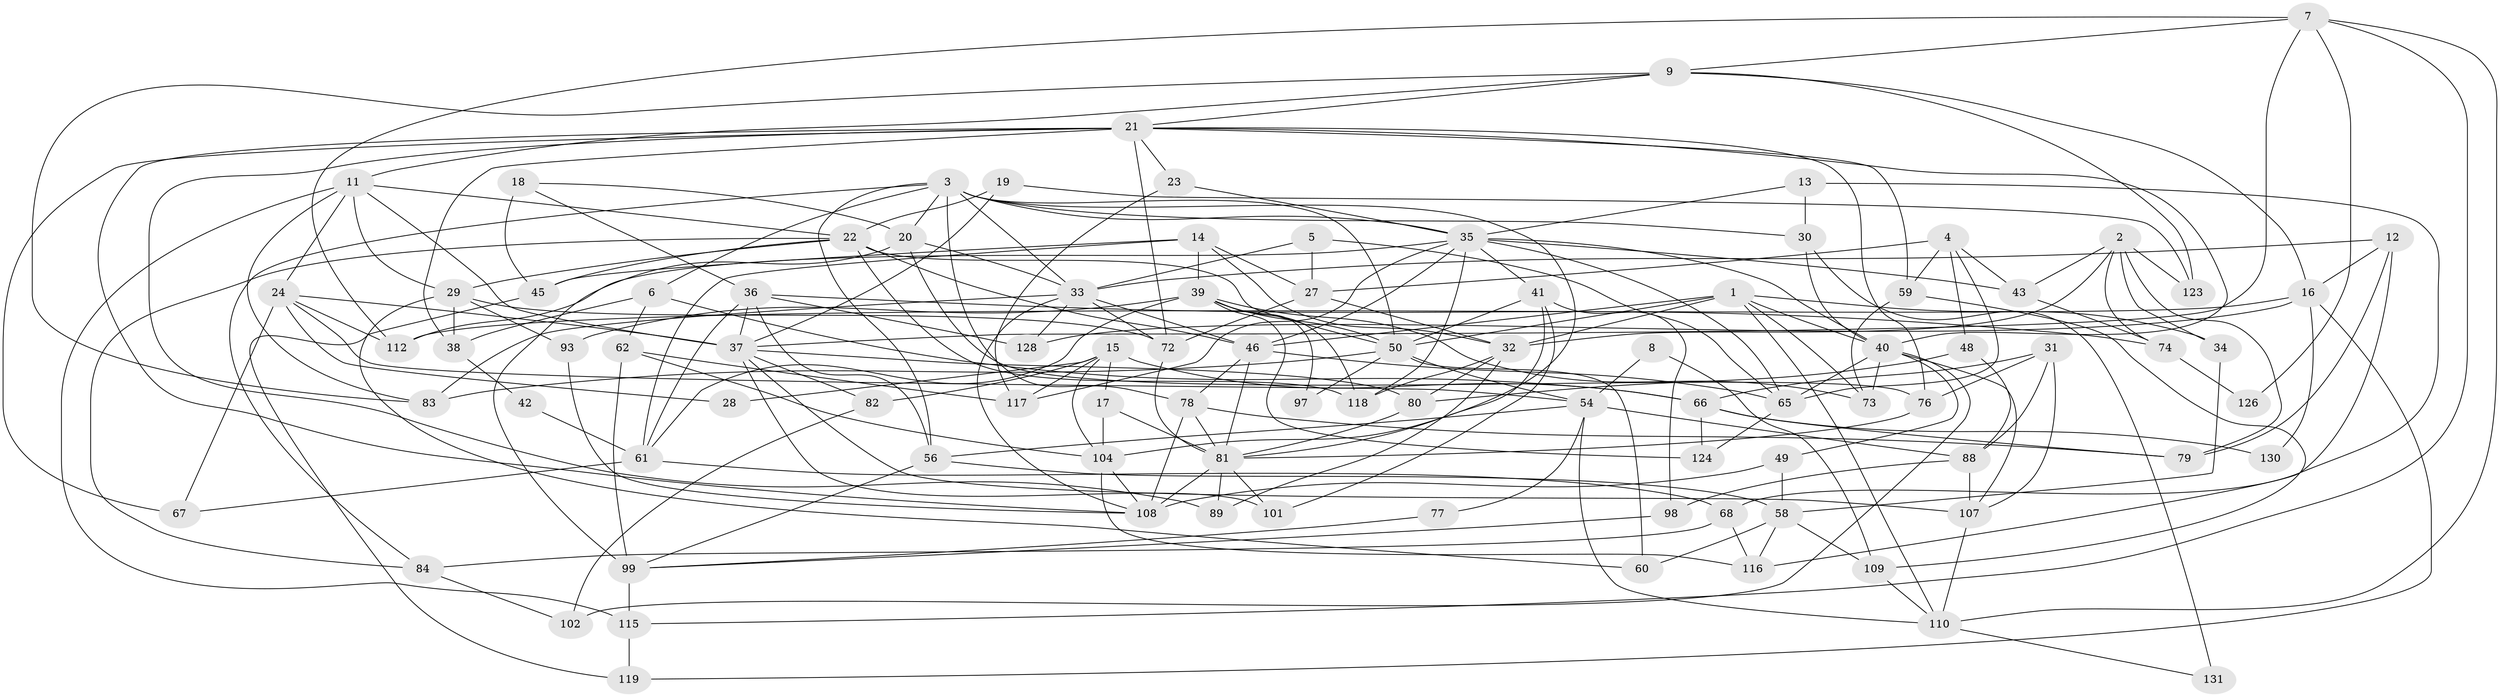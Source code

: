// original degree distribution, {4: 0.3111111111111111, 5: 0.16296296296296298, 6: 0.07407407407407407, 3: 0.2962962962962963, 2: 0.1037037037037037, 7: 0.022222222222222223, 8: 0.022222222222222223, 9: 0.007407407407407408}
// Generated by graph-tools (version 1.1) at 2025/41/03/06/25 10:41:56]
// undirected, 93 vertices, 223 edges
graph export_dot {
graph [start="1"]
  node [color=gray90,style=filled];
  1 [super="+26"];
  2 [super="+10"];
  3 [super="+132"];
  4 [super="+52"];
  5;
  6;
  7 [super="+134"];
  8;
  9 [super="+44"];
  11 [super="+95"];
  12;
  13;
  14 [super="+106"];
  15 [super="+70"];
  16 [super="+63"];
  17;
  18;
  19;
  20 [super="+25"];
  21 [super="+92"];
  22 [super="+87"];
  23;
  24 [super="+71"];
  27 [super="+69"];
  28;
  29 [super="+105"];
  30;
  31 [super="+47"];
  32 [super="+51"];
  33 [super="+135"];
  34 [super="+75"];
  35 [super="+121"];
  36 [super="+100"];
  37 [super="+85"];
  38 [super="+114"];
  39 [super="+86"];
  40 [super="+57"];
  41 [super="+120"];
  42;
  43;
  45;
  46 [super="+55"];
  48;
  49;
  50 [super="+53"];
  54 [super="+103"];
  56;
  58 [super="+64"];
  59;
  60;
  61 [super="+90"];
  62;
  65 [super="+96"];
  66 [super="+122"];
  67;
  68;
  72;
  73;
  74;
  76;
  77;
  78;
  79;
  80;
  81 [super="+127"];
  82;
  83;
  84 [super="+94"];
  88 [super="+91"];
  89;
  93;
  97;
  98;
  99 [super="+113"];
  101;
  102;
  104 [super="+133"];
  107;
  108 [super="+111"];
  109;
  110 [super="+129"];
  112;
  115;
  116;
  117;
  118 [super="+125"];
  119;
  123;
  124;
  126;
  128;
  130;
  131;
  1 -- 34;
  1 -- 46;
  1 -- 110;
  1 -- 32;
  1 -- 50;
  1 -- 73;
  1 -- 40;
  2 -- 123;
  2 -- 34 [weight=2];
  2 -- 32;
  2 -- 43;
  2 -- 74;
  2 -- 79;
  3 -- 78;
  3 -- 20;
  3 -- 35;
  3 -- 50;
  3 -- 33;
  3 -- 84;
  3 -- 6;
  3 -- 104;
  3 -- 56;
  3 -- 30;
  4 -- 27;
  4 -- 48;
  4 -- 65;
  4 -- 59;
  4 -- 43;
  5 -- 65;
  5 -- 33;
  5 -- 27;
  6 -- 38;
  6 -- 62;
  6 -- 66;
  7 -- 110;
  7 -- 9;
  7 -- 112;
  7 -- 115;
  7 -- 37;
  7 -- 126;
  8 -- 109;
  8 -- 54;
  9 -- 83;
  9 -- 21;
  9 -- 16;
  9 -- 11;
  9 -- 123;
  11 -- 115;
  11 -- 83;
  11 -- 29;
  11 -- 24;
  11 -- 37;
  11 -- 22;
  12 -- 116;
  12 -- 33;
  12 -- 79;
  12 -- 16;
  13 -- 30;
  13 -- 68;
  13 -- 35;
  14 -- 27;
  14 -- 39;
  14 -- 32;
  14 -- 61;
  14 -- 45;
  15 -- 66;
  15 -- 17;
  15 -- 28;
  15 -- 104;
  15 -- 82;
  15 -- 117;
  16 -- 112;
  16 -- 128;
  16 -- 130;
  16 -- 119;
  17 -- 81;
  17 -- 104;
  18 -- 45;
  18 -- 20;
  18 -- 36;
  19 -- 123;
  19 -- 37;
  19 -- 22;
  20 -- 33;
  20 -- 99;
  20 -- 76;
  21 -- 72;
  21 -- 23;
  21 -- 89;
  21 -- 67;
  21 -- 38 [weight=2];
  21 -- 40;
  21 -- 59;
  21 -- 76;
  21 -- 108;
  22 -- 84;
  22 -- 29;
  22 -- 50;
  22 -- 118;
  22 -- 45;
  22 -- 46;
  23 -- 117;
  23 -- 35;
  24 -- 112;
  24 -- 37;
  24 -- 67;
  24 -- 28;
  24 -- 54;
  27 -- 72;
  27 -- 32;
  29 -- 93;
  29 -- 72;
  29 -- 60;
  29 -- 38;
  30 -- 40;
  30 -- 131;
  31 -- 66;
  31 -- 107;
  31 -- 88;
  31 -- 76;
  32 -- 80;
  32 -- 118;
  32 -- 89;
  33 -- 128;
  33 -- 46;
  33 -- 108;
  33 -- 83;
  33 -- 72;
  34 -- 58;
  35 -- 112;
  35 -- 117;
  35 -- 65;
  35 -- 43;
  35 -- 118;
  35 -- 46;
  35 -- 40;
  35 -- 41;
  36 -- 74;
  36 -- 128;
  36 -- 37;
  36 -- 56;
  36 -- 61;
  37 -- 107;
  37 -- 80;
  37 -- 82;
  37 -- 101;
  38 -- 42;
  39 -- 93;
  39 -- 50;
  39 -- 124;
  39 -- 97;
  39 -- 118;
  39 -- 73;
  39 -- 61;
  40 -- 107;
  40 -- 102;
  40 -- 65;
  40 -- 49;
  40 -- 73;
  41 -- 81;
  41 -- 98;
  41 -- 50;
  41 -- 101;
  42 -- 61;
  43 -- 74;
  45 -- 119;
  46 -- 81;
  46 -- 65;
  46 -- 78;
  48 -- 80;
  48 -- 88;
  49 -- 108;
  49 -- 58;
  50 -- 97;
  50 -- 83;
  50 -- 60;
  50 -- 54;
  54 -- 77;
  54 -- 110;
  54 -- 56;
  54 -- 88;
  56 -- 58;
  56 -- 99;
  58 -- 116;
  58 -- 60;
  58 -- 109;
  59 -- 73;
  59 -- 109;
  61 -- 68;
  61 -- 67;
  62 -- 99;
  62 -- 117;
  62 -- 104;
  65 -- 124;
  66 -- 124 [weight=2];
  66 -- 130;
  66 -- 79;
  68 -- 116;
  68 -- 84;
  72 -- 81;
  74 -- 126;
  76 -- 81;
  77 -- 99;
  78 -- 81;
  78 -- 79;
  78 -- 108;
  80 -- 81;
  81 -- 101;
  81 -- 108;
  81 -- 89;
  82 -- 102;
  84 -- 102;
  88 -- 107;
  88 -- 98;
  93 -- 108;
  98 -- 99;
  99 -- 115;
  104 -- 116;
  104 -- 108;
  107 -- 110;
  109 -- 110;
  110 -- 131;
  115 -- 119;
}
